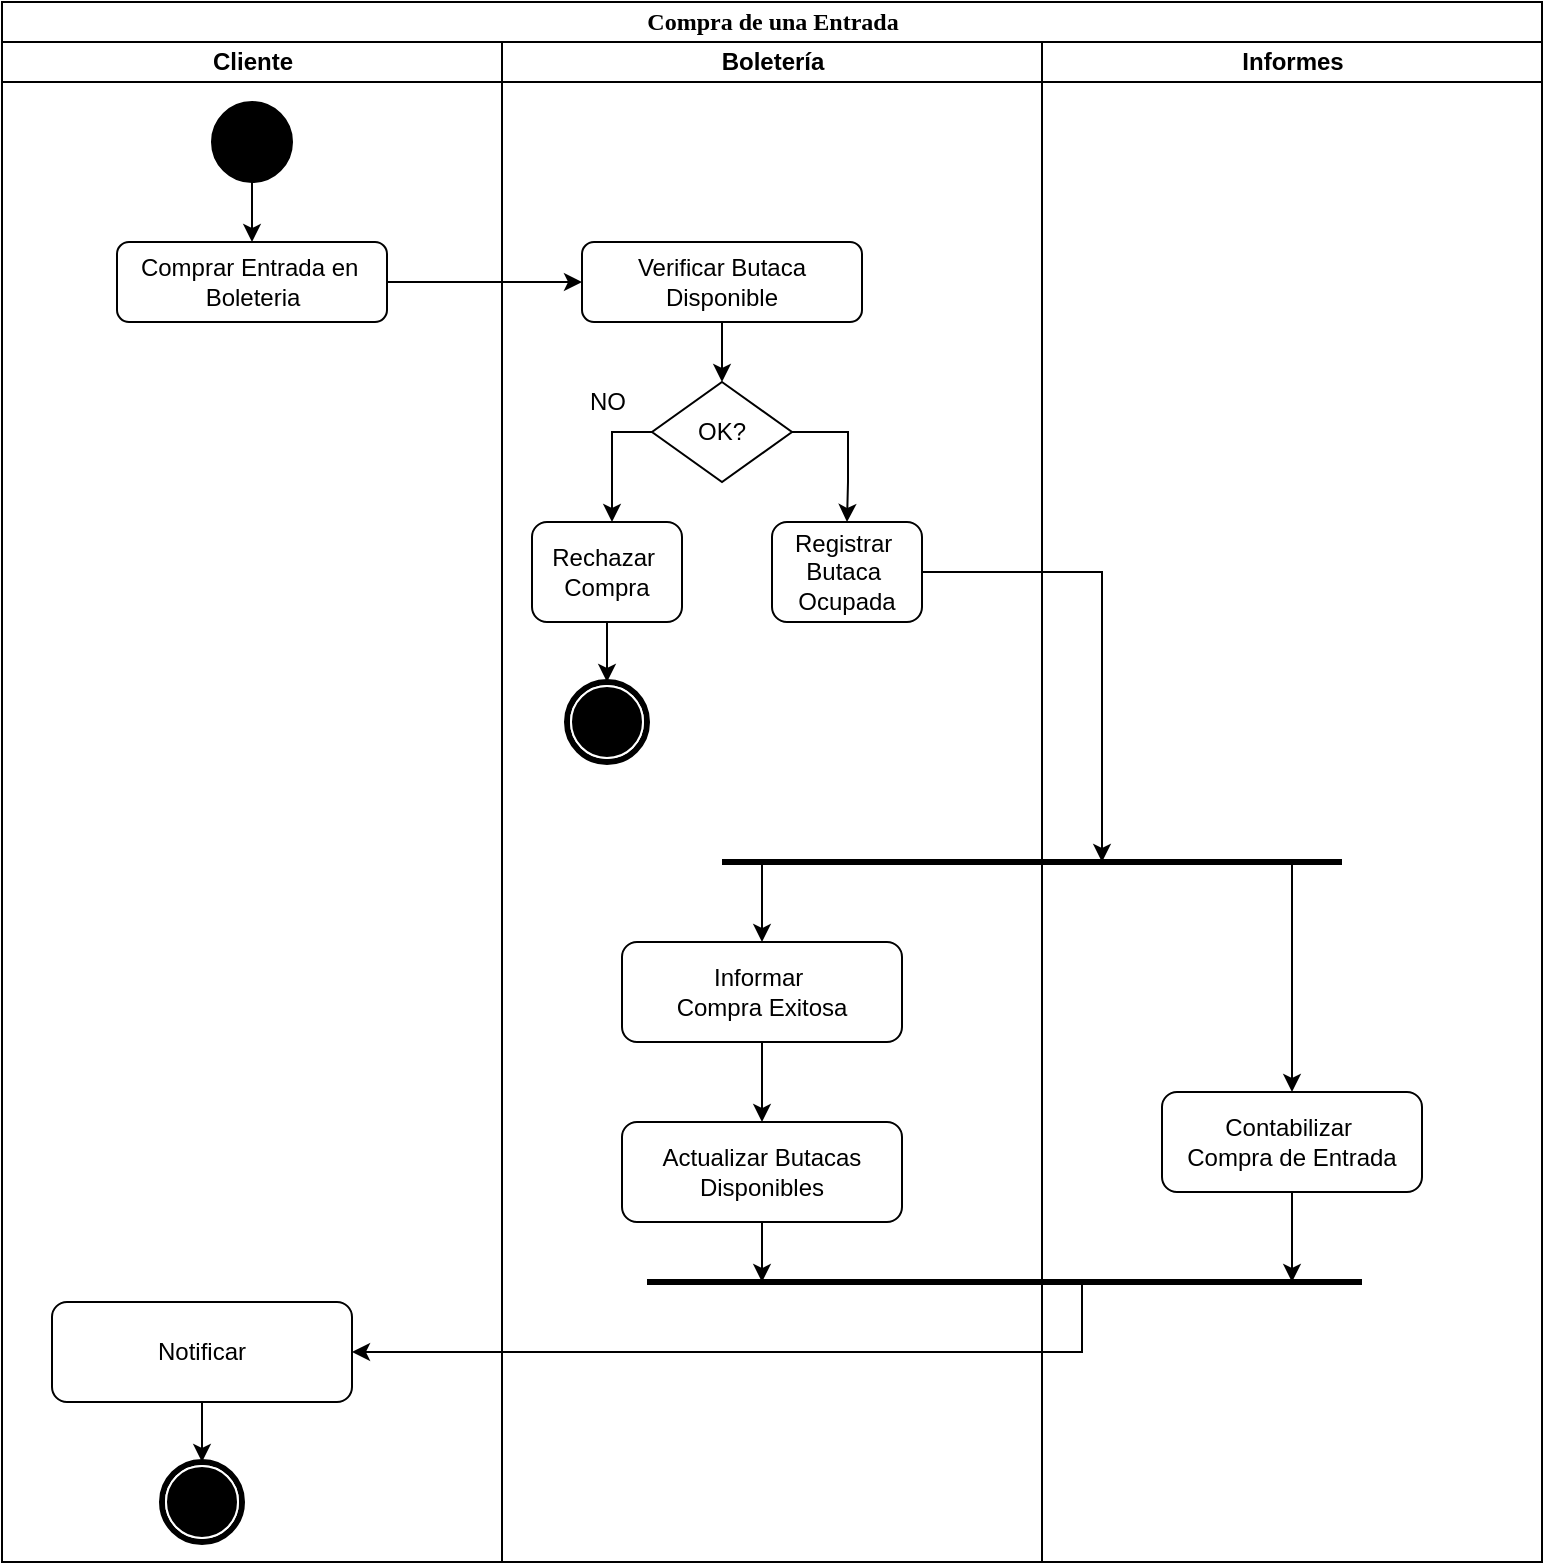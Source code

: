 <mxfile version="14.4.4" type="device"><diagram id="prtHgNgQTEPvFCAcTncT" name="Page-1"><mxGraphModel dx="1673" dy="831" grid="1" gridSize="10" guides="1" tooltips="1" connect="1" arrows="1" fold="1" page="1" pageScale="1" pageWidth="827" pageHeight="1169" math="0" shadow="0"><root><mxCell id="0"/><mxCell id="1" parent="0"/><mxCell id="8IdmzSKDxxxulXvF4Bli-1" value="Compra de una Entrada" style="swimlane;html=1;childLayout=stackLayout;startSize=20;rounded=0;shadow=0;comic=0;labelBackgroundColor=none;strokeWidth=1;fontFamily=Verdana;fontSize=12;align=center;" parent="1" vertex="1"><mxGeometry x="40" y="20" width="770" height="780" as="geometry"/></mxCell><mxCell id="8IdmzSKDxxxulXvF4Bli-2" value="Cliente" style="swimlane;html=1;startSize=20;" parent="8IdmzSKDxxxulXvF4Bli-1" vertex="1"><mxGeometry y="20" width="250" height="760" as="geometry"/></mxCell><mxCell id="8IdmzSKDxxxulXvF4Bli-3" style="edgeStyle=orthogonalEdgeStyle;rounded=0;orthogonalLoop=1;jettySize=auto;html=1;" parent="8IdmzSKDxxxulXvF4Bli-2" source="8IdmzSKDxxxulXvF4Bli-4" target="8IdmzSKDxxxulXvF4Bli-5" edge="1"><mxGeometry relative="1" as="geometry"/></mxCell><mxCell id="8IdmzSKDxxxulXvF4Bli-4" value="" style="ellipse;whiteSpace=wrap;html=1;rounded=0;shadow=0;comic=0;labelBackgroundColor=none;strokeWidth=1;fillColor=#000000;fontFamily=Verdana;fontSize=12;align=center;" parent="8IdmzSKDxxxulXvF4Bli-2" vertex="1"><mxGeometry x="105" y="30" width="40" height="40" as="geometry"/></mxCell><mxCell id="8IdmzSKDxxxulXvF4Bli-5" value="Comprar Entrada en&amp;nbsp;&lt;br&gt;Boleteria" style="rounded=1;whiteSpace=wrap;html=1;" parent="8IdmzSKDxxxulXvF4Bli-2" vertex="1"><mxGeometry x="57.5" y="100" width="135" height="40" as="geometry"/></mxCell><mxCell id="8IdmzSKDxxxulXvF4Bli-6" value="Notificar" style="rounded=1;whiteSpace=wrap;html=1;" parent="8IdmzSKDxxxulXvF4Bli-2" vertex="1"><mxGeometry x="25" y="630" width="150" height="50" as="geometry"/></mxCell><mxCell id="8IdmzSKDxxxulXvF4Bli-7" style="edgeStyle=orthogonalEdgeStyle;rounded=0;orthogonalLoop=1;jettySize=auto;html=1;startArrow=none;startFill=0;endArrow=classic;endFill=1;strokeWidth=1;exitX=0.5;exitY=1;exitDx=0;exitDy=0;entryX=0.5;entryY=0;entryDx=0;entryDy=0;" parent="8IdmzSKDxxxulXvF4Bli-2" source="8IdmzSKDxxxulXvF4Bli-6" target="8IdmzSKDxxxulXvF4Bli-8" edge="1"><mxGeometry relative="1" as="geometry"><mxPoint x="100" y="720.0" as="targetPoint"/><mxPoint x="100" y="670" as="sourcePoint"/></mxGeometry></mxCell><mxCell id="8IdmzSKDxxxulXvF4Bli-8" value="" style="shape=mxgraph.bpmn.shape;html=1;verticalLabelPosition=bottom;labelBackgroundColor=#ffffff;verticalAlign=top;perimeter=ellipsePerimeter;outline=end;symbol=terminate;rounded=0;shadow=0;comic=0;strokeWidth=1;fontFamily=Verdana;fontSize=12;align=center;" parent="8IdmzSKDxxxulXvF4Bli-2" vertex="1"><mxGeometry x="80" y="710" width="40" height="40" as="geometry"/></mxCell><mxCell id="8IdmzSKDxxxulXvF4Bli-9" value="Boletería" style="swimlane;html=1;startSize=20;" parent="8IdmzSKDxxxulXvF4Bli-1" vertex="1"><mxGeometry x="250" y="20" width="270" height="760" as="geometry"/></mxCell><mxCell id="8IdmzSKDxxxulXvF4Bli-10" value="" style="shape=mxgraph.bpmn.shape;html=1;verticalLabelPosition=bottom;labelBackgroundColor=#ffffff;verticalAlign=top;perimeter=ellipsePerimeter;outline=end;symbol=terminate;rounded=0;shadow=0;comic=0;strokeWidth=1;fontFamily=Verdana;fontSize=12;align=center;" parent="8IdmzSKDxxxulXvF4Bli-9" vertex="1"><mxGeometry x="32.5" y="320" width="40" height="40" as="geometry"/></mxCell><mxCell id="8IdmzSKDxxxulXvF4Bli-11" style="edgeStyle=orthogonalEdgeStyle;rounded=0;orthogonalLoop=1;jettySize=auto;html=1;entryX=0.5;entryY=0;entryDx=0;entryDy=0;" parent="8IdmzSKDxxxulXvF4Bli-9" source="8IdmzSKDxxxulXvF4Bli-12" target="8IdmzSKDxxxulXvF4Bli-10" edge="1"><mxGeometry relative="1" as="geometry"/></mxCell><mxCell id="8IdmzSKDxxxulXvF4Bli-12" value="Rechazar&amp;nbsp;&lt;br&gt;Compra" style="rounded=1;whiteSpace=wrap;html=1;" parent="8IdmzSKDxxxulXvF4Bli-9" vertex="1"><mxGeometry x="15" y="240" width="75" height="50" as="geometry"/></mxCell><mxCell id="8IdmzSKDxxxulXvF4Bli-13" style="edgeStyle=orthogonalEdgeStyle;rounded=0;orthogonalLoop=1;jettySize=auto;html=1;" parent="8IdmzSKDxxxulXvF4Bli-9" source="8IdmzSKDxxxulXvF4Bli-16" edge="1"><mxGeometry relative="1" as="geometry"><mxPoint x="55" y="240" as="targetPoint"/><Array as="points"><mxPoint x="55" y="195"/><mxPoint x="55" y="240"/></Array></mxGeometry></mxCell><mxCell id="8IdmzSKDxxxulXvF4Bli-14" value="&lt;br&gt;" style="edgeLabel;html=1;align=center;verticalAlign=middle;resizable=0;points=[];" parent="8IdmzSKDxxxulXvF4Bli-13" vertex="1" connectable="0"><mxGeometry x="-0.434" y="4" relative="1" as="geometry"><mxPoint as="offset"/></mxGeometry></mxCell><mxCell id="8IdmzSKDxxxulXvF4Bli-15" style="edgeStyle=orthogonalEdgeStyle;rounded=0;orthogonalLoop=1;jettySize=auto;html=1;entryX=0.5;entryY=0;entryDx=0;entryDy=0;" parent="8IdmzSKDxxxulXvF4Bli-9" source="8IdmzSKDxxxulXvF4Bli-16" target="8IdmzSKDxxxulXvF4Bli-21" edge="1"><mxGeometry relative="1" as="geometry"><Array as="points"><mxPoint x="173" y="195"/><mxPoint x="173" y="220"/></Array></mxGeometry></mxCell><mxCell id="8IdmzSKDxxxulXvF4Bli-16" value="OK?" style="rhombus;whiteSpace=wrap;html=1;" parent="8IdmzSKDxxxulXvF4Bli-9" vertex="1"><mxGeometry x="75" y="170" width="70" height="50" as="geometry"/></mxCell><mxCell id="8IdmzSKDxxxulXvF4Bli-17" style="edgeStyle=orthogonalEdgeStyle;rounded=0;orthogonalLoop=1;jettySize=auto;html=1;" parent="8IdmzSKDxxxulXvF4Bli-9" source="8IdmzSKDxxxulXvF4Bli-18" target="8IdmzSKDxxxulXvF4Bli-16" edge="1"><mxGeometry relative="1" as="geometry"/></mxCell><mxCell id="8IdmzSKDxxxulXvF4Bli-18" value="Verificar Butaca Disponible" style="rounded=1;whiteSpace=wrap;html=1;" parent="8IdmzSKDxxxulXvF4Bli-9" vertex="1"><mxGeometry x="40" y="100" width="140" height="40" as="geometry"/></mxCell><mxCell id="8IdmzSKDxxxulXvF4Bli-19" value="NO" style="text;html=1;strokeColor=none;fillColor=none;align=center;verticalAlign=middle;whiteSpace=wrap;rounded=0;" parent="8IdmzSKDxxxulXvF4Bli-9" vertex="1"><mxGeometry x="33" y="170" width="40" height="20" as="geometry"/></mxCell><mxCell id="8IdmzSKDxxxulXvF4Bli-20" value="Informar&amp;nbsp;&lt;br&gt;Compra Exitosa" style="rounded=1;whiteSpace=wrap;html=1;" parent="8IdmzSKDxxxulXvF4Bli-9" vertex="1"><mxGeometry x="60" y="450" width="140" height="50" as="geometry"/></mxCell><mxCell id="8IdmzSKDxxxulXvF4Bli-21" value="Registrar&amp;nbsp;&lt;br&gt;Butaca&amp;nbsp;&lt;br&gt;Ocupada" style="rounded=1;whiteSpace=wrap;html=1;" parent="8IdmzSKDxxxulXvF4Bli-9" vertex="1"><mxGeometry x="135" y="240" width="75" height="50" as="geometry"/></mxCell><mxCell id="8IdmzSKDxxxulXvF4Bli-22" value="Actualizar Butacas&lt;br&gt;Disponibles" style="rounded=1;whiteSpace=wrap;html=1;" parent="8IdmzSKDxxxulXvF4Bli-9" vertex="1"><mxGeometry x="60" y="540" width="140" height="50" as="geometry"/></mxCell><mxCell id="8IdmzSKDxxxulXvF4Bli-23" value="" style="endArrow=none;html=1;strokeWidth=3;" parent="8IdmzSKDxxxulXvF4Bli-9" edge="1"><mxGeometry width="50" height="50" relative="1" as="geometry"><mxPoint x="72.5" y="620" as="sourcePoint"/><mxPoint x="430" y="620" as="targetPoint"/></mxGeometry></mxCell><mxCell id="8IdmzSKDxxxulXvF4Bli-24" value="" style="endArrow=none;html=1;strokeWidth=3;" parent="8IdmzSKDxxxulXvF4Bli-9" edge="1"><mxGeometry width="50" height="50" relative="1" as="geometry"><mxPoint x="110" y="410" as="sourcePoint"/><mxPoint x="420" y="410" as="targetPoint"/></mxGeometry></mxCell><mxCell id="8IdmzSKDxxxulXvF4Bli-25" value="Informes" style="swimlane;html=1;startSize=20;" parent="8IdmzSKDxxxulXvF4Bli-1" vertex="1"><mxGeometry x="520" y="20" width="250" height="760" as="geometry"/></mxCell><mxCell id="8IdmzSKDxxxulXvF4Bli-26" value="Contabilizar&amp;nbsp;&lt;br&gt;Compra de Entrada" style="rounded=1;whiteSpace=wrap;html=1;" parent="8IdmzSKDxxxulXvF4Bli-25" vertex="1"><mxGeometry x="60" y="525" width="130" height="50" as="geometry"/></mxCell><mxCell id="8IdmzSKDxxxulXvF4Bli-27" style="edgeStyle=orthogonalEdgeStyle;rounded=0;orthogonalLoop=1;jettySize=auto;html=1;startArrow=classic;startFill=1;endArrow=none;endFill=0;strokeWidth=1;exitX=1;exitY=0.5;exitDx=0;exitDy=0;" parent="8IdmzSKDxxxulXvF4Bli-25" source="8IdmzSKDxxxulXvF4Bli-6" edge="1"><mxGeometry relative="1" as="geometry"><mxPoint x="20" y="620" as="targetPoint"/><mxPoint x="125" y="610" as="sourcePoint"/><Array as="points"><mxPoint x="20" y="655"/></Array></mxGeometry></mxCell><mxCell id="8IdmzSKDxxxulXvF4Bli-28" value="" style="endArrow=classic;html=1;exitX=1;exitY=0.5;exitDx=0;exitDy=0;entryX=0;entryY=0.5;entryDx=0;entryDy=0;" parent="8IdmzSKDxxxulXvF4Bli-1" source="8IdmzSKDxxxulXvF4Bli-5" target="8IdmzSKDxxxulXvF4Bli-18" edge="1"><mxGeometry width="50" height="50" relative="1" as="geometry"><mxPoint x="310" y="310" as="sourcePoint"/><mxPoint x="360" y="260" as="targetPoint"/></mxGeometry></mxCell><mxCell id="8IdmzSKDxxxulXvF4Bli-39" style="edgeStyle=orthogonalEdgeStyle;rounded=0;orthogonalLoop=1;jettySize=auto;html=1;startArrow=none;startFill=0;endArrow=classic;endFill=1;strokeWidth=1;entryX=0.5;entryY=0;entryDx=0;entryDy=0;" parent="1" target="8IdmzSKDxxxulXvF4Bli-26" edge="1"><mxGeometry relative="1" as="geometry"><mxPoint x="695" y="480.0" as="targetPoint"/><mxPoint x="685" y="450.0" as="sourcePoint"/><Array as="points"><mxPoint x="685" y="470"/></Array></mxGeometry></mxCell><mxCell id="8IdmzSKDxxxulXvF4Bli-40" style="edgeStyle=orthogonalEdgeStyle;rounded=0;orthogonalLoop=1;jettySize=auto;html=1;startArrow=classic;startFill=1;endArrow=none;endFill=0;strokeWidth=1;" parent="1" source="8IdmzSKDxxxulXvF4Bli-20" edge="1"><mxGeometry relative="1" as="geometry"><mxPoint x="420" y="450.0" as="targetPoint"/></mxGeometry></mxCell><mxCell id="8IdmzSKDxxxulXvF4Bli-41" style="edgeStyle=orthogonalEdgeStyle;rounded=0;orthogonalLoop=1;jettySize=auto;html=1;startArrow=none;startFill=0;endArrow=classic;endFill=1;strokeWidth=1;" parent="1" source="8IdmzSKDxxxulXvF4Bli-26" edge="1"><mxGeometry relative="1" as="geometry"><mxPoint x="685" y="660.0" as="targetPoint"/></mxGeometry></mxCell><mxCell id="8IdmzSKDxxxulXvF4Bli-42" style="edgeStyle=orthogonalEdgeStyle;rounded=0;orthogonalLoop=1;jettySize=auto;html=1;startArrow=none;startFill=0;endArrow=classic;endFill=1;strokeWidth=1;" parent="1" source="8IdmzSKDxxxulXvF4Bli-20" edge="1"><mxGeometry relative="1" as="geometry"><mxPoint x="420" y="580.0" as="targetPoint"/></mxGeometry></mxCell><mxCell id="8IdmzSKDxxxulXvF4Bli-43" style="edgeStyle=orthogonalEdgeStyle;rounded=0;orthogonalLoop=1;jettySize=auto;html=1;startArrow=none;startFill=0;endArrow=classic;endFill=1;strokeWidth=1;exitX=0.5;exitY=1;exitDx=0;exitDy=0;" parent="1" source="8IdmzSKDxxxulXvF4Bli-22" edge="1"><mxGeometry relative="1" as="geometry"><mxPoint x="420" y="660.0" as="targetPoint"/><mxPoint x="430" y="560" as="sourcePoint"/></mxGeometry></mxCell><mxCell id="8IdmzSKDxxxulXvF4Bli-45" style="edgeStyle=orthogonalEdgeStyle;rounded=0;orthogonalLoop=1;jettySize=auto;html=1;exitX=1;exitY=0.5;exitDx=0;exitDy=0;" parent="1" source="8IdmzSKDxxxulXvF4Bli-21" edge="1"><mxGeometry relative="1" as="geometry"><mxPoint x="590" y="450" as="targetPoint"/><Array as="points"><mxPoint x="590" y="305"/></Array></mxGeometry></mxCell></root></mxGraphModel></diagram></mxfile>